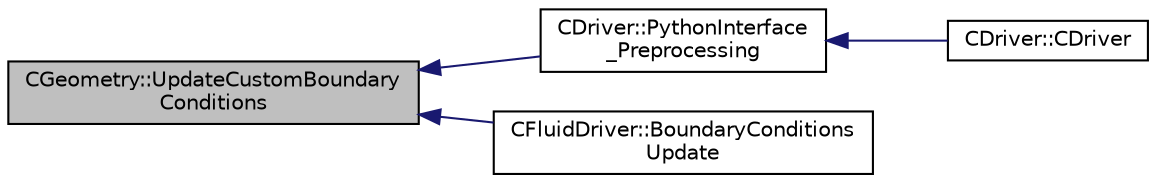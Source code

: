 digraph "CGeometry::UpdateCustomBoundaryConditions"
{
  edge [fontname="Helvetica",fontsize="10",labelfontname="Helvetica",labelfontsize="10"];
  node [fontname="Helvetica",fontsize="10",shape=record];
  rankdir="LR";
  Node3008 [label="CGeometry::UpdateCustomBoundary\lConditions",height=0.2,width=0.4,color="black", fillcolor="grey75", style="filled", fontcolor="black"];
  Node3008 -> Node3009 [dir="back",color="midnightblue",fontsize="10",style="solid",fontname="Helvetica"];
  Node3009 [label="CDriver::PythonInterface\l_Preprocessing",height=0.2,width=0.4,color="black", fillcolor="white", style="filled",URL="$class_c_driver.html#aff17f90d1f041cac6ddaf9d3f7450dbe",tooltip="Initialize Python interface functionalities. "];
  Node3009 -> Node3010 [dir="back",color="midnightblue",fontsize="10",style="solid",fontname="Helvetica"];
  Node3010 [label="CDriver::CDriver",height=0.2,width=0.4,color="black", fillcolor="white", style="filled",URL="$class_c_driver.html#a3fca4a013a6efa9bbb38fe78a86b5f3d",tooltip="Constructor of the class. "];
  Node3008 -> Node3011 [dir="back",color="midnightblue",fontsize="10",style="solid",fontname="Helvetica"];
  Node3011 [label="CFluidDriver::BoundaryConditions\lUpdate",height=0.2,width=0.4,color="black", fillcolor="white", style="filled",URL="$class_c_fluid_driver.html#a8b928c1cdfe3939f98c61e0fc5eea91b",tooltip="Process the boundary conditions and update the multigrid structure. "];
}
